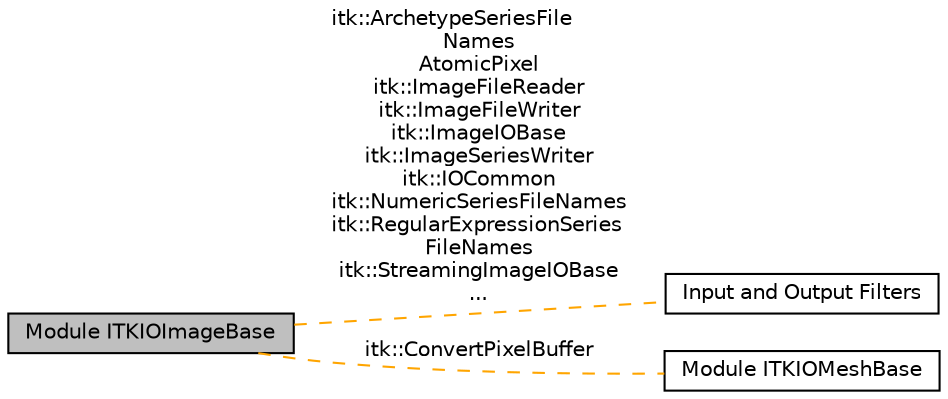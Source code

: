 digraph "Module ITKIOImageBase"
{
  edge [fontname="Helvetica",fontsize="10",labelfontname="Helvetica",labelfontsize="10"];
  node [fontname="Helvetica",fontsize="10",shape=box];
  rankdir=LR;
  Node2 [label="Input and Output Filters",height=0.2,width=0.4,color="black", fillcolor="white", style="filled",URL="$group__IOFilters.html",tooltip=" "];
  Node1 [label="Module ITKIOImageBase",height=0.2,width=0.4,color="black", fillcolor="grey75", style="filled", fontcolor="black",tooltip=" "];
  Node3 [label="Module ITKIOMeshBase",height=0.2,width=0.4,color="black", fillcolor="white", style="filled",URL="$group__ITKIOMeshBase.html",tooltip=" "];
  Node1->Node2 [shape=plaintext, label="itk::ArchetypeSeriesFile\lNames\nAtomicPixel\nitk::ImageFileReader\nitk::ImageFileWriter\nitk::ImageIOBase\nitk::ImageSeriesWriter\nitk::IOCommon\nitk::NumericSeriesFileNames\nitk::RegularExpressionSeries\lFileNames\nitk::StreamingImageIOBase\n...", color="orange", dir="none", style="dashed"];
  Node1->Node3 [shape=plaintext, label="itk::ConvertPixelBuffer", color="orange", dir="none", style="dashed"];
}
